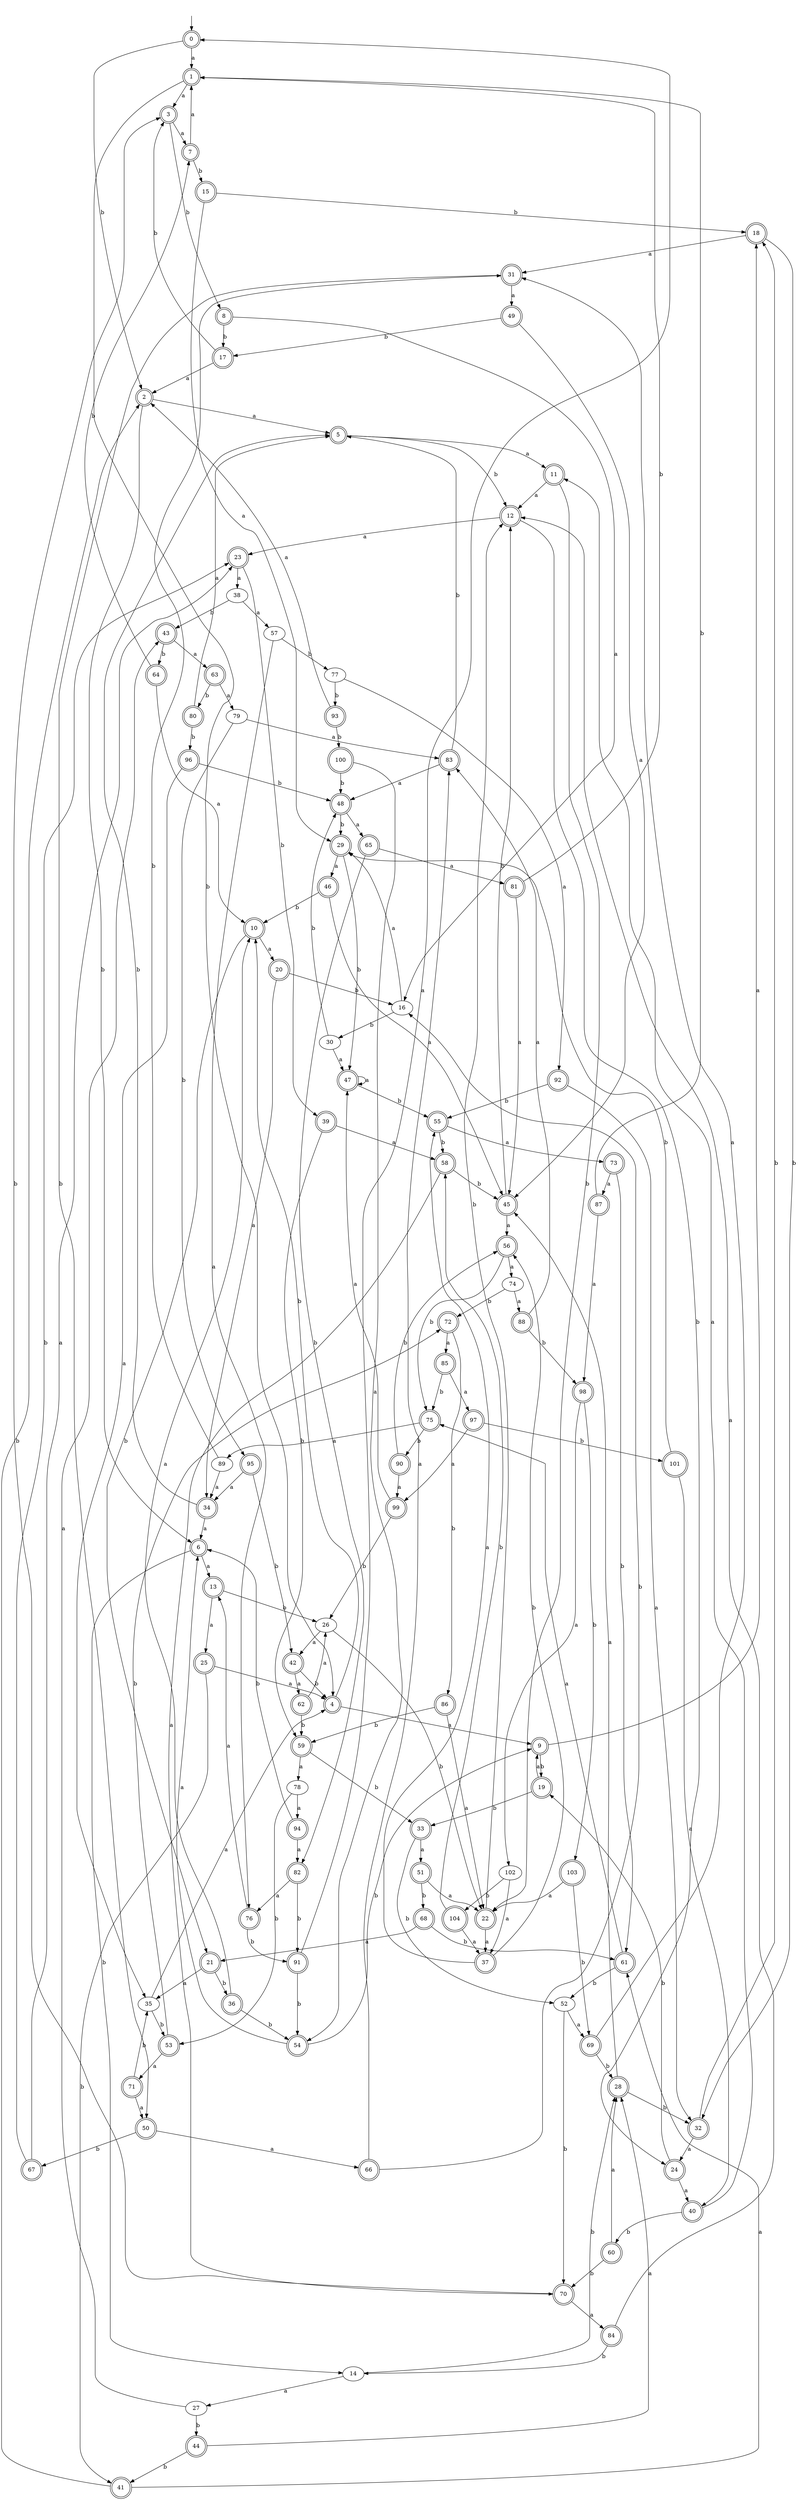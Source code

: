 digraph RandomDFA {
  __start0 [label="", shape=none];
  __start0 -> 0 [label=""];
  0 [shape=circle] [shape=doublecircle]
  0 -> 1 [label="a"]
  0 -> 2 [label="b"]
  1 [shape=doublecircle]
  1 -> 3 [label="a"]
  1 -> 4 [label="b"]
  2 [shape=doublecircle]
  2 -> 5 [label="a"]
  2 -> 6 [label="b"]
  3 [shape=doublecircle]
  3 -> 7 [label="a"]
  3 -> 8 [label="b"]
  4 [shape=doublecircle]
  4 -> 9 [label="a"]
  4 -> 10 [label="b"]
  5 [shape=doublecircle]
  5 -> 11 [label="a"]
  5 -> 12 [label="b"]
  6 [shape=doublecircle]
  6 -> 13 [label="a"]
  6 -> 14 [label="b"]
  7 [shape=doublecircle]
  7 -> 1 [label="a"]
  7 -> 15 [label="b"]
  8 [shape=doublecircle]
  8 -> 16 [label="a"]
  8 -> 17 [label="b"]
  9 [shape=doublecircle]
  9 -> 18 [label="a"]
  9 -> 19 [label="b"]
  10 [shape=doublecircle]
  10 -> 20 [label="a"]
  10 -> 21 [label="b"]
  11 [shape=doublecircle]
  11 -> 12 [label="a"]
  11 -> 22 [label="b"]
  12 [shape=doublecircle]
  12 -> 23 [label="a"]
  12 -> 24 [label="b"]
  13 [shape=doublecircle]
  13 -> 25 [label="a"]
  13 -> 26 [label="b"]
  14
  14 -> 27 [label="a"]
  14 -> 28 [label="b"]
  15 [shape=doublecircle]
  15 -> 29 [label="a"]
  15 -> 18 [label="b"]
  16
  16 -> 29 [label="a"]
  16 -> 30 [label="b"]
  17 [shape=doublecircle]
  17 -> 2 [label="a"]
  17 -> 3 [label="b"]
  18 [shape=doublecircle]
  18 -> 31 [label="a"]
  18 -> 32 [label="b"]
  19 [shape=doublecircle]
  19 -> 9 [label="a"]
  19 -> 33 [label="b"]
  20 [shape=doublecircle]
  20 -> 34 [label="a"]
  20 -> 16 [label="b"]
  21 [shape=doublecircle]
  21 -> 35 [label="a"]
  21 -> 36 [label="b"]
  22 [shape=doublecircle]
  22 -> 37 [label="a"]
  22 -> 12 [label="b"]
  23 [shape=doublecircle]
  23 -> 38 [label="a"]
  23 -> 39 [label="b"]
  24 [shape=doublecircle]
  24 -> 40 [label="a"]
  24 -> 19 [label="b"]
  25 [shape=doublecircle]
  25 -> 4 [label="a"]
  25 -> 41 [label="b"]
  26
  26 -> 42 [label="a"]
  26 -> 22 [label="b"]
  27
  27 -> 43 [label="a"]
  27 -> 44 [label="b"]
  28 [shape=doublecircle]
  28 -> 45 [label="a"]
  28 -> 32 [label="b"]
  29 [shape=doublecircle]
  29 -> 46 [label="a"]
  29 -> 47 [label="b"]
  30
  30 -> 47 [label="a"]
  30 -> 48 [label="b"]
  31 [shape=doublecircle]
  31 -> 49 [label="a"]
  31 -> 50 [label="b"]
  32 [shape=doublecircle]
  32 -> 24 [label="a"]
  32 -> 18 [label="b"]
  33 [shape=doublecircle]
  33 -> 51 [label="a"]
  33 -> 52 [label="b"]
  34 [shape=doublecircle]
  34 -> 6 [label="a"]
  34 -> 5 [label="b"]
  35
  35 -> 4 [label="a"]
  35 -> 53 [label="b"]
  36 [shape=doublecircle]
  36 -> 10 [label="a"]
  36 -> 54 [label="b"]
  37 [shape=doublecircle]
  37 -> 55 [label="a"]
  37 -> 56 [label="b"]
  38
  38 -> 57 [label="a"]
  38 -> 43 [label="b"]
  39 [shape=doublecircle]
  39 -> 58 [label="a"]
  39 -> 59 [label="b"]
  40 [shape=doublecircle]
  40 -> 11 [label="a"]
  40 -> 60 [label="b"]
  41 [shape=doublecircle]
  41 -> 61 [label="a"]
  41 -> 2 [label="b"]
  42 [shape=doublecircle]
  42 -> 62 [label="a"]
  42 -> 4 [label="b"]
  43 [shape=doublecircle]
  43 -> 63 [label="a"]
  43 -> 64 [label="b"]
  44 [shape=doublecircle]
  44 -> 28 [label="a"]
  44 -> 41 [label="b"]
  45 [shape=doublecircle]
  45 -> 56 [label="a"]
  45 -> 12 [label="b"]
  46 [shape=doublecircle]
  46 -> 45 [label="a"]
  46 -> 10 [label="b"]
  47 [shape=doublecircle]
  47 -> 47 [label="a"]
  47 -> 55 [label="b"]
  48 [shape=doublecircle]
  48 -> 65 [label="a"]
  48 -> 29 [label="b"]
  49 [shape=doublecircle]
  49 -> 45 [label="a"]
  49 -> 17 [label="b"]
  50 [shape=doublecircle]
  50 -> 66 [label="a"]
  50 -> 67 [label="b"]
  51 [shape=doublecircle]
  51 -> 22 [label="a"]
  51 -> 68 [label="b"]
  52
  52 -> 69 [label="a"]
  52 -> 70 [label="b"]
  53 [shape=doublecircle]
  53 -> 71 [label="a"]
  53 -> 72 [label="b"]
  54 [shape=doublecircle]
  54 -> 6 [label="a"]
  54 -> 9 [label="b"]
  55 [shape=doublecircle]
  55 -> 73 [label="a"]
  55 -> 58 [label="b"]
  56 [shape=doublecircle]
  56 -> 74 [label="a"]
  56 -> 75 [label="b"]
  57
  57 -> 76 [label="a"]
  57 -> 77 [label="b"]
  58 [shape=doublecircle]
  58 -> 70 [label="a"]
  58 -> 45 [label="b"]
  59 [shape=doublecircle]
  59 -> 78 [label="a"]
  59 -> 33 [label="b"]
  60 [shape=doublecircle]
  60 -> 28 [label="a"]
  60 -> 70 [label="b"]
  61 [shape=doublecircle]
  61 -> 75 [label="a"]
  61 -> 52 [label="b"]
  62 [shape=doublecircle]
  62 -> 26 [label="a"]
  62 -> 59 [label="b"]
  63 [shape=doublecircle]
  63 -> 79 [label="a"]
  63 -> 80 [label="b"]
  64 [shape=doublecircle]
  64 -> 10 [label="a"]
  64 -> 7 [label="b"]
  65 [shape=doublecircle]
  65 -> 81 [label="a"]
  65 -> 82 [label="b"]
  66 [shape=doublecircle]
  66 -> 83 [label="a"]
  66 -> 16 [label="b"]
  67 [shape=doublecircle]
  67 -> 23 [label="a"]
  67 -> 23 [label="b"]
  68 [shape=doublecircle]
  68 -> 21 [label="a"]
  68 -> 61 [label="b"]
  69 [shape=doublecircle]
  69 -> 31 [label="a"]
  69 -> 28 [label="b"]
  70 [shape=doublecircle]
  70 -> 84 [label="a"]
  70 -> 3 [label="b"]
  71 [shape=doublecircle]
  71 -> 50 [label="a"]
  71 -> 35 [label="b"]
  72 [shape=doublecircle]
  72 -> 85 [label="a"]
  72 -> 86 [label="b"]
  73 [shape=doublecircle]
  73 -> 87 [label="a"]
  73 -> 61 [label="b"]
  74
  74 -> 88 [label="a"]
  74 -> 72 [label="b"]
  75 [shape=doublecircle]
  75 -> 89 [label="a"]
  75 -> 90 [label="b"]
  76 [shape=doublecircle]
  76 -> 13 [label="a"]
  76 -> 91 [label="b"]
  77
  77 -> 92 [label="a"]
  77 -> 93 [label="b"]
  78
  78 -> 94 [label="a"]
  78 -> 53 [label="b"]
  79
  79 -> 83 [label="a"]
  79 -> 95 [label="b"]
  80 [shape=doublecircle]
  80 -> 5 [label="a"]
  80 -> 96 [label="b"]
  81 [shape=doublecircle]
  81 -> 45 [label="a"]
  81 -> 1 [label="b"]
  82 [shape=doublecircle]
  82 -> 76 [label="a"]
  82 -> 91 [label="b"]
  83 [shape=doublecircle]
  83 -> 48 [label="a"]
  83 -> 5 [label="b"]
  84 [shape=doublecircle]
  84 -> 12 [label="a"]
  84 -> 14 [label="b"]
  85 [shape=doublecircle]
  85 -> 97 [label="a"]
  85 -> 75 [label="b"]
  86 [shape=doublecircle]
  86 -> 22 [label="a"]
  86 -> 59 [label="b"]
  87 [shape=doublecircle]
  87 -> 98 [label="a"]
  87 -> 1 [label="b"]
  88 [shape=doublecircle]
  88 -> 83 [label="a"]
  88 -> 98 [label="b"]
  89
  89 -> 34 [label="a"]
  89 -> 31 [label="b"]
  90 [shape=doublecircle]
  90 -> 99 [label="a"]
  90 -> 56 [label="b"]
  91 [shape=doublecircle]
  91 -> 0 [label="a"]
  91 -> 54 [label="b"]
  92 [shape=doublecircle]
  92 -> 32 [label="a"]
  92 -> 55 [label="b"]
  93 [shape=doublecircle]
  93 -> 2 [label="a"]
  93 -> 100 [label="b"]
  94 [shape=doublecircle]
  94 -> 82 [label="a"]
  94 -> 6 [label="b"]
  95 [shape=doublecircle]
  95 -> 34 [label="a"]
  95 -> 42 [label="b"]
  96 [shape=doublecircle]
  96 -> 35 [label="a"]
  96 -> 48 [label="b"]
  97 [shape=doublecircle]
  97 -> 99 [label="a"]
  97 -> 101 [label="b"]
  98 [shape=doublecircle]
  98 -> 102 [label="a"]
  98 -> 103 [label="b"]
  99 [shape=doublecircle]
  99 -> 47 [label="a"]
  99 -> 26 [label="b"]
  100 [shape=doublecircle]
  100 -> 54 [label="a"]
  100 -> 48 [label="b"]
  101 [shape=doublecircle]
  101 -> 40 [label="a"]
  101 -> 29 [label="b"]
  102
  102 -> 37 [label="a"]
  102 -> 104 [label="b"]
  103 [shape=doublecircle]
  103 -> 22 [label="a"]
  103 -> 69 [label="b"]
  104 [shape=doublecircle]
  104 -> 37 [label="a"]
  104 -> 58 [label="b"]
}
